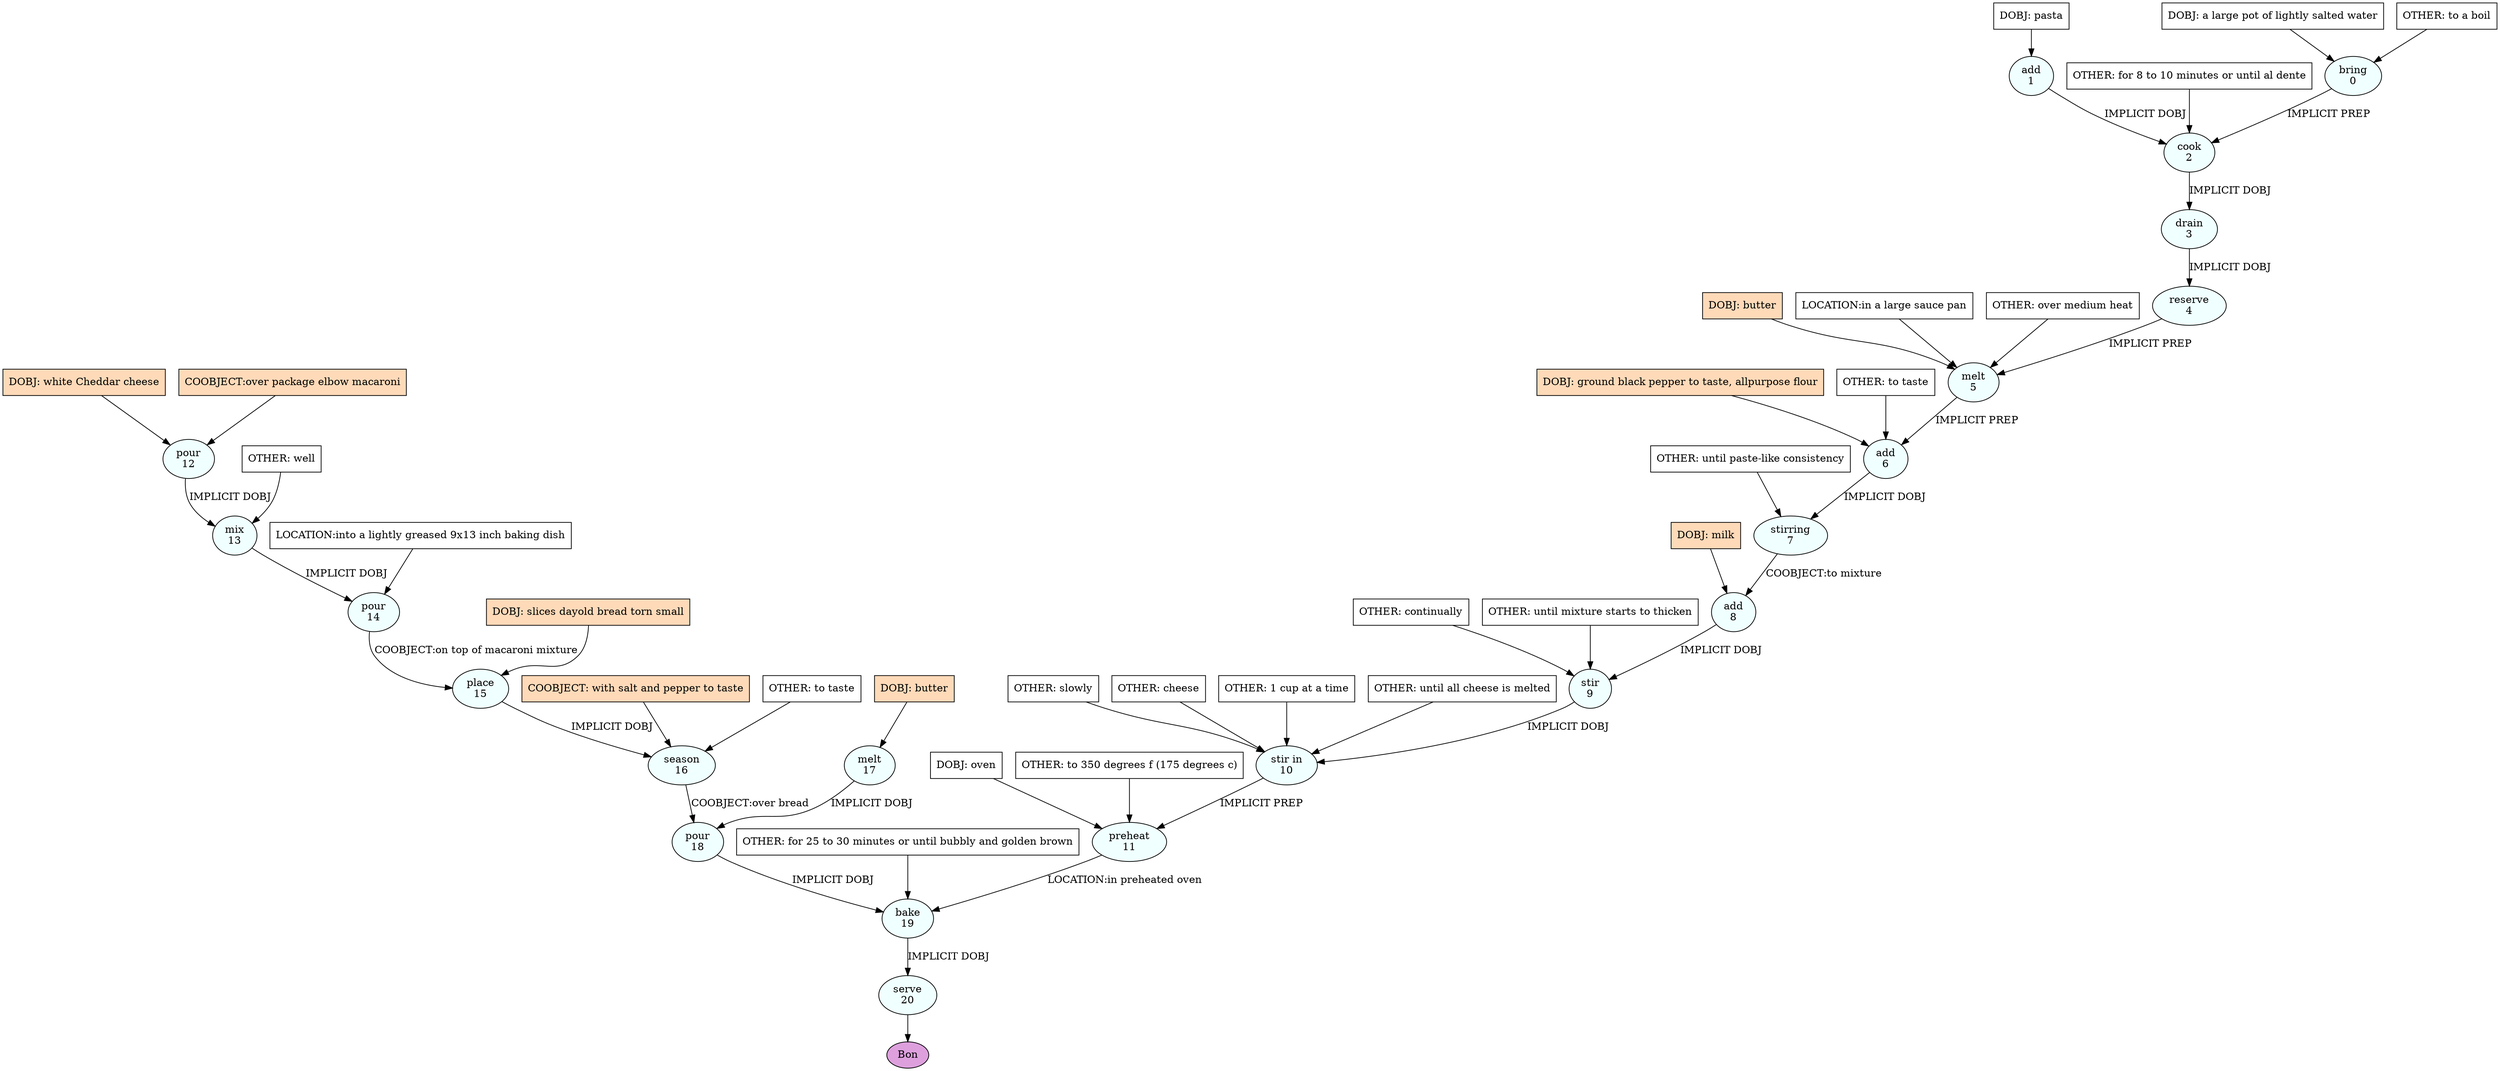 digraph recipe {
E0[label="bring
0", shape=oval, style=filled, fillcolor=azure]
E1[label="add
1", shape=oval, style=filled, fillcolor=azure]
E2[label="cook
2", shape=oval, style=filled, fillcolor=azure]
E3[label="drain
3", shape=oval, style=filled, fillcolor=azure]
E4[label="reserve
4", shape=oval, style=filled, fillcolor=azure]
E5[label="melt
5", shape=oval, style=filled, fillcolor=azure]
E6[label="add
6", shape=oval, style=filled, fillcolor=azure]
E7[label="stirring
7", shape=oval, style=filled, fillcolor=azure]
E8[label="add
8", shape=oval, style=filled, fillcolor=azure]
E9[label="stir
9", shape=oval, style=filled, fillcolor=azure]
E10[label="stir in
10", shape=oval, style=filled, fillcolor=azure]
E11[label="preheat
11", shape=oval, style=filled, fillcolor=azure]
E12[label="pour
12", shape=oval, style=filled, fillcolor=azure]
E13[label="mix
13", shape=oval, style=filled, fillcolor=azure]
E14[label="pour
14", shape=oval, style=filled, fillcolor=azure]
E15[label="place
15", shape=oval, style=filled, fillcolor=azure]
E16[label="season
16", shape=oval, style=filled, fillcolor=azure]
E17[label="melt
17", shape=oval, style=filled, fillcolor=azure]
E18[label="pour
18", shape=oval, style=filled, fillcolor=azure]
E19[label="bake
19", shape=oval, style=filled, fillcolor=azure]
E20[label="serve
20", shape=oval, style=filled, fillcolor=azure]
D12[label="DOBJ: white Cheddar cheese", shape=box, style=filled, fillcolor=peachpuff]
D12 -> E12
P12_0[label="COOBJECT:over package elbow macaroni", shape=box, style=filled, fillcolor=peachpuff]
P12_0 -> E12
D0[label="DOBJ: a large pot of lightly salted water", shape=box, style=filled, fillcolor=white]
D0 -> E0
O0_0[label="OTHER: to a boil", shape=box, style=filled, fillcolor=white]
O0_0 -> E0
D1[label="DOBJ: pasta", shape=box, style=filled, fillcolor=white]
D1 -> E1
D17[label="DOBJ: butter", shape=box, style=filled, fillcolor=peachpuff]
D17 -> E17
E1 -> E2 [label="IMPLICIT DOBJ"]
E0 -> E2 [label="IMPLICIT PREP"]
O2_0_0[label="OTHER: for 8 to 10 minutes or until al dente", shape=box, style=filled, fillcolor=white]
O2_0_0 -> E2
E2 -> E3 [label="IMPLICIT DOBJ"]
E3 -> E4 [label="IMPLICIT DOBJ"]
D5_ing[label="DOBJ: butter", shape=box, style=filled, fillcolor=peachpuff]
D5_ing -> E5
E4 -> E5 [label="IMPLICIT PREP"]
P5_1_0[label="LOCATION:in a large sauce pan", shape=box, style=filled, fillcolor=white]
P5_1_0 -> E5
O5_0_0[label="OTHER: over medium heat", shape=box, style=filled, fillcolor=white]
O5_0_0 -> E5
D6_ing[label="DOBJ: ground black pepper to taste, allpurpose flour", shape=box, style=filled, fillcolor=peachpuff]
D6_ing -> E6
E5 -> E6 [label="IMPLICIT PREP"]
O6_0_0[label="OTHER: to taste", shape=box, style=filled, fillcolor=white]
O6_0_0 -> E6
E6 -> E7 [label="IMPLICIT DOBJ"]
O7_0_0[label="OTHER: until paste-like consistency", shape=box, style=filled, fillcolor=white]
O7_0_0 -> E7
D8_ing[label="DOBJ: milk", shape=box, style=filled, fillcolor=peachpuff]
D8_ing -> E8
E7 -> E8 [label="COOBJECT:to mixture"]
E8 -> E9 [label="IMPLICIT DOBJ"]
O9_0_0[label="OTHER: continually", shape=box, style=filled, fillcolor=white]
O9_0_0 -> E9
O9_1_0[label="OTHER: until mixture starts to thicken", shape=box, style=filled, fillcolor=white]
O9_1_0 -> E9
E9 -> E10 [label="IMPLICIT DOBJ"]
O10_0_0[label="OTHER: slowly", shape=box, style=filled, fillcolor=white]
O10_0_0 -> E10
O10_1_0[label="OTHER: cheese", shape=box, style=filled, fillcolor=white]
O10_1_0 -> E10
O10_2_0[label="OTHER: 1 cup at a time", shape=box, style=filled, fillcolor=white]
O10_2_0 -> E10
O10_3_0[label="OTHER: until all cheese is melted", shape=box, style=filled, fillcolor=white]
O10_3_0 -> E10
D11_0[label="DOBJ: oven", shape=box, style=filled, fillcolor=white]
D11_0 -> E11
E10 -> E11 [label="IMPLICIT PREP"]
O11_0_0[label="OTHER: to 350 degrees f (175 degrees c)", shape=box, style=filled, fillcolor=white]
O11_0_0 -> E11
E12 -> E13 [label="IMPLICIT DOBJ"]
O13_0_0[label="OTHER: well", shape=box, style=filled, fillcolor=white]
O13_0_0 -> E13
E13 -> E14 [label="IMPLICIT DOBJ"]
P14_0_0[label="LOCATION:into a lightly greased 9x13 inch baking dish", shape=box, style=filled, fillcolor=white]
P14_0_0 -> E14
D15_ing[label="DOBJ: slices dayold bread torn small", shape=box, style=filled, fillcolor=peachpuff]
D15_ing -> E15
E14 -> E15 [label="COOBJECT:on top of macaroni mixture"]
E15 -> E16 [label="IMPLICIT DOBJ"]
P16_0_ing[label="COOBJECT: with salt and pepper to taste", shape=box, style=filled, fillcolor=peachpuff]
P16_0_ing -> E16
O16_0_0[label="OTHER: to taste", shape=box, style=filled, fillcolor=white]
O16_0_0 -> E16
E17 -> E18 [label="IMPLICIT DOBJ"]
E16 -> E18 [label="COOBJECT:over bread"]
E18 -> E19 [label="IMPLICIT DOBJ"]
E11 -> E19 [label="LOCATION:in preheated oven"]
O19_0_0[label="OTHER: for 25 to 30 minutes or until bubbly and golden brown", shape=box, style=filled, fillcolor=white]
O19_0_0 -> E19
E19 -> E20 [label="IMPLICIT DOBJ"]
EOR[label="Bon", shape=oval, style=filled, fillcolor=plum]
E20 -> EOR
}
